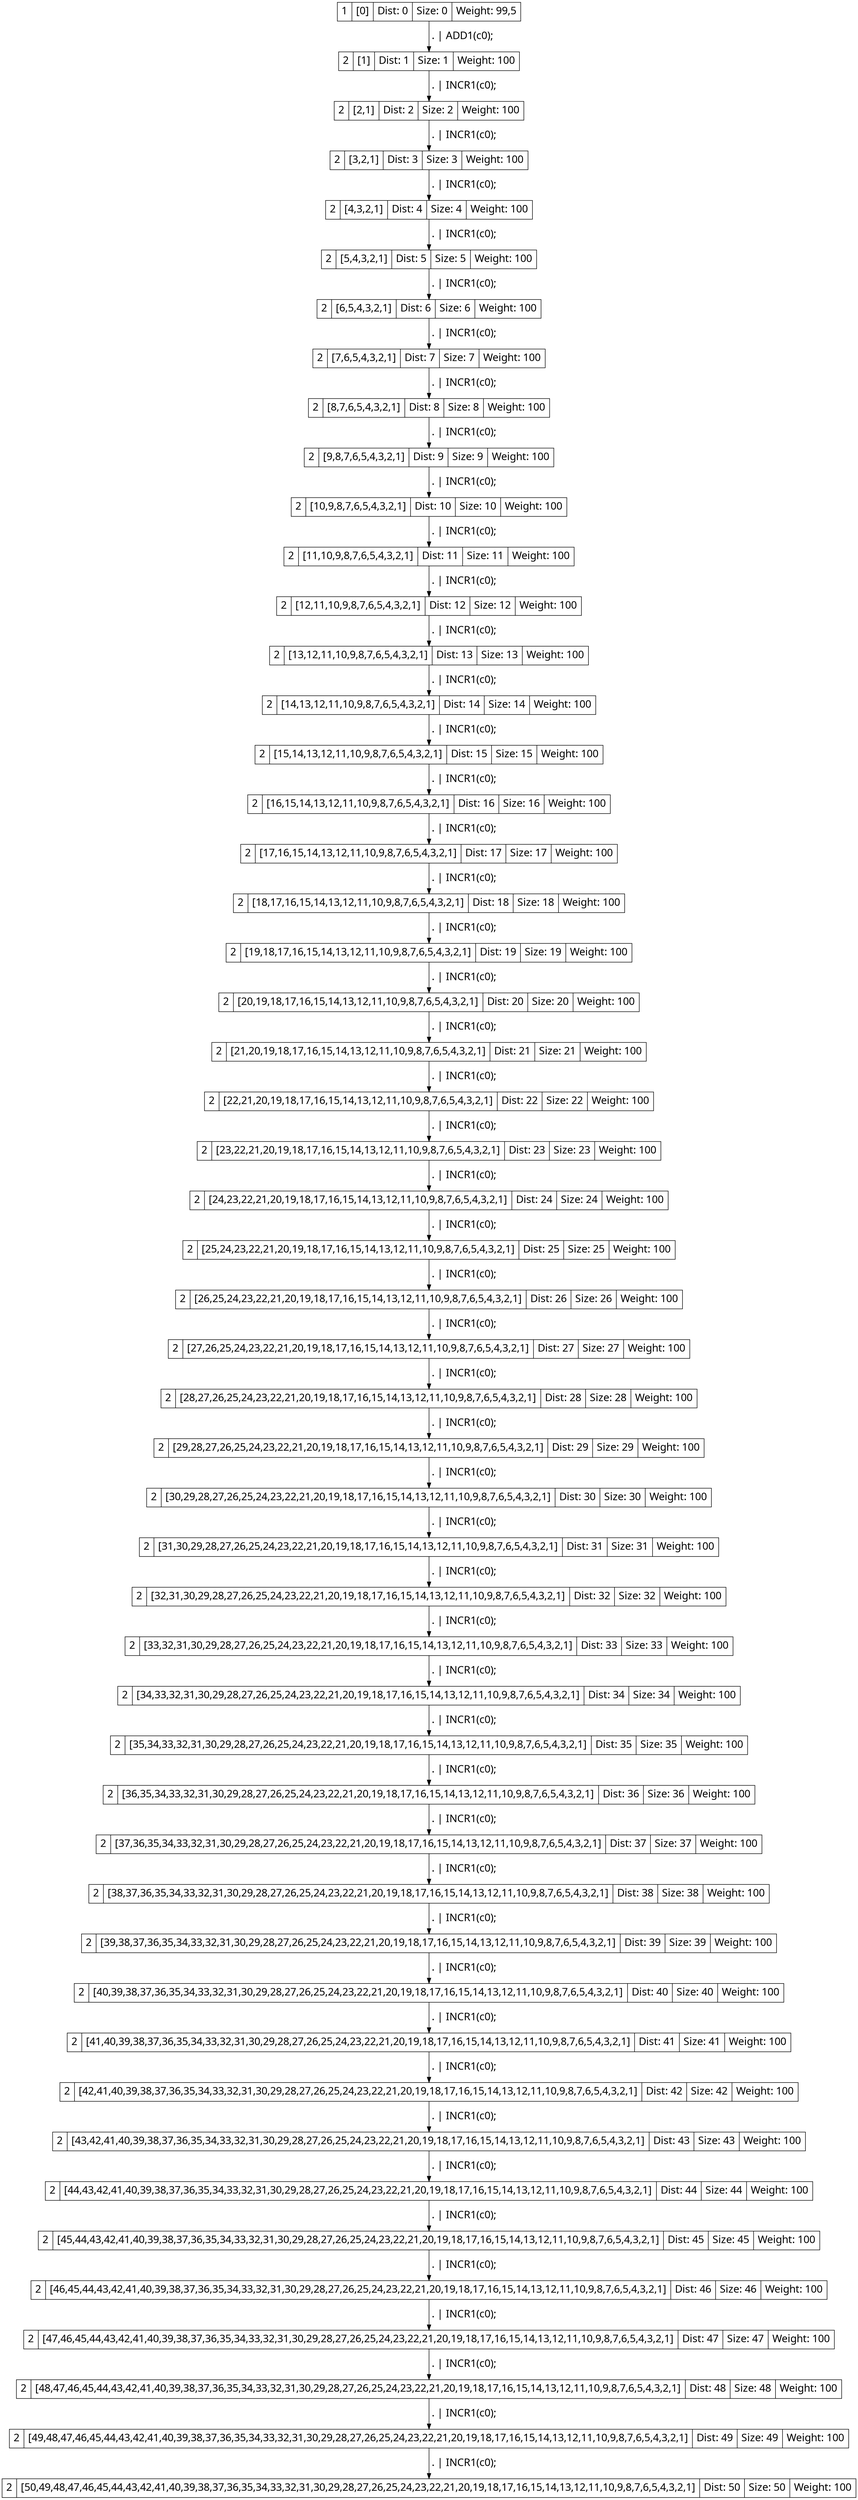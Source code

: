 digraph g{
node[shape=record fontname=Calibri fontsize = 20]
edge[fontname = Calibri fontsize = 20]
0->1[label=" . | ADD1(c0); "]
0[label="1 | [0] | Dist: 0 | Size: 0 | Weight: 99,5"]
1[label="2 | [1] | Dist: 1 | Size: 1 | Weight: 100"]
1->2[label=" . | INCR1(c0); "]
1[label="2 | [1] | Dist: 1 | Size: 1 | Weight: 100"]
2[label="2 | [2,1] | Dist: 2 | Size: 2 | Weight: 100"]
2->3[label=" . | INCR1(c0); "]
2[label="2 | [2,1] | Dist: 2 | Size: 2 | Weight: 100"]
3[label="2 | [3,2,1] | Dist: 3 | Size: 3 | Weight: 100"]
3->4[label=" . | INCR1(c0); "]
3[label="2 | [3,2,1] | Dist: 3 | Size: 3 | Weight: 100"]
4[label="2 | [4,3,2,1] | Dist: 4 | Size: 4 | Weight: 100"]
4->5[label=" . | INCR1(c0); "]
4[label="2 | [4,3,2,1] | Dist: 4 | Size: 4 | Weight: 100"]
5[label="2 | [5,4,3,2,1] | Dist: 5 | Size: 5 | Weight: 100"]
5->6[label=" . | INCR1(c0); "]
5[label="2 | [5,4,3,2,1] | Dist: 5 | Size: 5 | Weight: 100"]
6[label="2 | [6,5,4,3,2,1] | Dist: 6 | Size: 6 | Weight: 100"]
6->7[label=" . | INCR1(c0); "]
6[label="2 | [6,5,4,3,2,1] | Dist: 6 | Size: 6 | Weight: 100"]
7[label="2 | [7,6,5,4,3,2,1] | Dist: 7 | Size: 7 | Weight: 100"]
7->8[label=" . | INCR1(c0); "]
7[label="2 | [7,6,5,4,3,2,1] | Dist: 7 | Size: 7 | Weight: 100"]
8[label="2 | [8,7,6,5,4,3,2,1] | Dist: 8 | Size: 8 | Weight: 100"]
8->9[label=" . | INCR1(c0); "]
8[label="2 | [8,7,6,5,4,3,2,1] | Dist: 8 | Size: 8 | Weight: 100"]
9[label="2 | [9,8,7,6,5,4,3,2,1] | Dist: 9 | Size: 9 | Weight: 100"]
9->10[label=" . | INCR1(c0); "]
9[label="2 | [9,8,7,6,5,4,3,2,1] | Dist: 9 | Size: 9 | Weight: 100"]
10[label="2 | [10,9,8,7,6,5,4,3,2,1] | Dist: 10 | Size: 10 | Weight: 100"]
10->11[label=" . | INCR1(c0); "]
10[label="2 | [10,9,8,7,6,5,4,3,2,1] | Dist: 10 | Size: 10 | Weight: 100"]
11[label="2 | [11,10,9,8,7,6,5,4,3,2,1] | Dist: 11 | Size: 11 | Weight: 100"]
11->12[label=" . | INCR1(c0); "]
11[label="2 | [11,10,9,8,7,6,5,4,3,2,1] | Dist: 11 | Size: 11 | Weight: 100"]
12[label="2 | [12,11,10,9,8,7,6,5,4,3,2,1] | Dist: 12 | Size: 12 | Weight: 100"]
12->13[label=" . | INCR1(c0); "]
12[label="2 | [12,11,10,9,8,7,6,5,4,3,2,1] | Dist: 12 | Size: 12 | Weight: 100"]
13[label="2 | [13,12,11,10,9,8,7,6,5,4,3,2,1] | Dist: 13 | Size: 13 | Weight: 100"]
13->14[label=" . | INCR1(c0); "]
13[label="2 | [13,12,11,10,9,8,7,6,5,4,3,2,1] | Dist: 13 | Size: 13 | Weight: 100"]
14[label="2 | [14,13,12,11,10,9,8,7,6,5,4,3,2,1] | Dist: 14 | Size: 14 | Weight: 100"]
14->15[label=" . | INCR1(c0); "]
14[label="2 | [14,13,12,11,10,9,8,7,6,5,4,3,2,1] | Dist: 14 | Size: 14 | Weight: 100"]
15[label="2 | [15,14,13,12,11,10,9,8,7,6,5,4,3,2,1] | Dist: 15 | Size: 15 | Weight: 100"]
15->16[label=" . | INCR1(c0); "]
15[label="2 | [15,14,13,12,11,10,9,8,7,6,5,4,3,2,1] | Dist: 15 | Size: 15 | Weight: 100"]
16[label="2 | [16,15,14,13,12,11,10,9,8,7,6,5,4,3,2,1] | Dist: 16 | Size: 16 | Weight: 100"]
16->17[label=" . | INCR1(c0); "]
16[label="2 | [16,15,14,13,12,11,10,9,8,7,6,5,4,3,2,1] | Dist: 16 | Size: 16 | Weight: 100"]
17[label="2 | [17,16,15,14,13,12,11,10,9,8,7,6,5,4,3,2,1] | Dist: 17 | Size: 17 | Weight: 100"]
17->18[label=" . | INCR1(c0); "]
17[label="2 | [17,16,15,14,13,12,11,10,9,8,7,6,5,4,3,2,1] | Dist: 17 | Size: 17 | Weight: 100"]
18[label="2 | [18,17,16,15,14,13,12,11,10,9,8,7,6,5,4,3,2,1] | Dist: 18 | Size: 18 | Weight: 100"]
18->19[label=" . | INCR1(c0); "]
18[label="2 | [18,17,16,15,14,13,12,11,10,9,8,7,6,5,4,3,2,1] | Dist: 18 | Size: 18 | Weight: 100"]
19[label="2 | [19,18,17,16,15,14,13,12,11,10,9,8,7,6,5,4,3,2,1] | Dist: 19 | Size: 19 | Weight: 100"]
19->20[label=" . | INCR1(c0); "]
19[label="2 | [19,18,17,16,15,14,13,12,11,10,9,8,7,6,5,4,3,2,1] | Dist: 19 | Size: 19 | Weight: 100"]
20[label="2 | [20,19,18,17,16,15,14,13,12,11,10,9,8,7,6,5,4,3,2,1] | Dist: 20 | Size: 20 | Weight: 100"]
20->21[label=" . | INCR1(c0); "]
20[label="2 | [20,19,18,17,16,15,14,13,12,11,10,9,8,7,6,5,4,3,2,1] | Dist: 20 | Size: 20 | Weight: 100"]
21[label="2 | [21,20,19,18,17,16,15,14,13,12,11,10,9,8,7,6,5,4,3,2,1] | Dist: 21 | Size: 21 | Weight: 100"]
21->22[label=" . | INCR1(c0); "]
21[label="2 | [21,20,19,18,17,16,15,14,13,12,11,10,9,8,7,6,5,4,3,2,1] | Dist: 21 | Size: 21 | Weight: 100"]
22[label="2 | [22,21,20,19,18,17,16,15,14,13,12,11,10,9,8,7,6,5,4,3,2,1] | Dist: 22 | Size: 22 | Weight: 100"]
22->23[label=" . | INCR1(c0); "]
22[label="2 | [22,21,20,19,18,17,16,15,14,13,12,11,10,9,8,7,6,5,4,3,2,1] | Dist: 22 | Size: 22 | Weight: 100"]
23[label="2 | [23,22,21,20,19,18,17,16,15,14,13,12,11,10,9,8,7,6,5,4,3,2,1] | Dist: 23 | Size: 23 | Weight: 100"]
23->24[label=" . | INCR1(c0); "]
23[label="2 | [23,22,21,20,19,18,17,16,15,14,13,12,11,10,9,8,7,6,5,4,3,2,1] | Dist: 23 | Size: 23 | Weight: 100"]
24[label="2 | [24,23,22,21,20,19,18,17,16,15,14,13,12,11,10,9,8,7,6,5,4,3,2,1] | Dist: 24 | Size: 24 | Weight: 100"]
24->25[label=" . | INCR1(c0); "]
24[label="2 | [24,23,22,21,20,19,18,17,16,15,14,13,12,11,10,9,8,7,6,5,4,3,2,1] | Dist: 24 | Size: 24 | Weight: 100"]
25[label="2 | [25,24,23,22,21,20,19,18,17,16,15,14,13,12,11,10,9,8,7,6,5,4,3,2,1] | Dist: 25 | Size: 25 | Weight: 100"]
25->26[label=" . | INCR1(c0); "]
25[label="2 | [25,24,23,22,21,20,19,18,17,16,15,14,13,12,11,10,9,8,7,6,5,4,3,2,1] | Dist: 25 | Size: 25 | Weight: 100"]
26[label="2 | [26,25,24,23,22,21,20,19,18,17,16,15,14,13,12,11,10,9,8,7,6,5,4,3,2,1] | Dist: 26 | Size: 26 | Weight: 100"]
26->27[label=" . | INCR1(c0); "]
26[label="2 | [26,25,24,23,22,21,20,19,18,17,16,15,14,13,12,11,10,9,8,7,6,5,4,3,2,1] | Dist: 26 | Size: 26 | Weight: 100"]
27[label="2 | [27,26,25,24,23,22,21,20,19,18,17,16,15,14,13,12,11,10,9,8,7,6,5,4,3,2,1] | Dist: 27 | Size: 27 | Weight: 100"]
27->28[label=" . | INCR1(c0); "]
27[label="2 | [27,26,25,24,23,22,21,20,19,18,17,16,15,14,13,12,11,10,9,8,7,6,5,4,3,2,1] | Dist: 27 | Size: 27 | Weight: 100"]
28[label="2 | [28,27,26,25,24,23,22,21,20,19,18,17,16,15,14,13,12,11,10,9,8,7,6,5,4,3,2,1] | Dist: 28 | Size: 28 | Weight: 100"]
28->29[label=" . | INCR1(c0); "]
28[label="2 | [28,27,26,25,24,23,22,21,20,19,18,17,16,15,14,13,12,11,10,9,8,7,6,5,4,3,2,1] | Dist: 28 | Size: 28 | Weight: 100"]
29[label="2 | [29,28,27,26,25,24,23,22,21,20,19,18,17,16,15,14,13,12,11,10,9,8,7,6,5,4,3,2,1] | Dist: 29 | Size: 29 | Weight: 100"]
29->30[label=" . | INCR1(c0); "]
29[label="2 | [29,28,27,26,25,24,23,22,21,20,19,18,17,16,15,14,13,12,11,10,9,8,7,6,5,4,3,2,1] | Dist: 29 | Size: 29 | Weight: 100"]
30[label="2 | [30,29,28,27,26,25,24,23,22,21,20,19,18,17,16,15,14,13,12,11,10,9,8,7,6,5,4,3,2,1] | Dist: 30 | Size: 30 | Weight: 100"]
30->31[label=" . | INCR1(c0); "]
30[label="2 | [30,29,28,27,26,25,24,23,22,21,20,19,18,17,16,15,14,13,12,11,10,9,8,7,6,5,4,3,2,1] | Dist: 30 | Size: 30 | Weight: 100"]
31[label="2 | [31,30,29,28,27,26,25,24,23,22,21,20,19,18,17,16,15,14,13,12,11,10,9,8,7,6,5,4,3,2,1] | Dist: 31 | Size: 31 | Weight: 100"]
31->32[label=" . | INCR1(c0); "]
31[label="2 | [31,30,29,28,27,26,25,24,23,22,21,20,19,18,17,16,15,14,13,12,11,10,9,8,7,6,5,4,3,2,1] | Dist: 31 | Size: 31 | Weight: 100"]
32[label="2 | [32,31,30,29,28,27,26,25,24,23,22,21,20,19,18,17,16,15,14,13,12,11,10,9,8,7,6,5,4,3,2,1] | Dist: 32 | Size: 32 | Weight: 100"]
32->33[label=" . | INCR1(c0); "]
32[label="2 | [32,31,30,29,28,27,26,25,24,23,22,21,20,19,18,17,16,15,14,13,12,11,10,9,8,7,6,5,4,3,2,1] | Dist: 32 | Size: 32 | Weight: 100"]
33[label="2 | [33,32,31,30,29,28,27,26,25,24,23,22,21,20,19,18,17,16,15,14,13,12,11,10,9,8,7,6,5,4,3,2,1] | Dist: 33 | Size: 33 | Weight: 100"]
33->34[label=" . | INCR1(c0); "]
33[label="2 | [33,32,31,30,29,28,27,26,25,24,23,22,21,20,19,18,17,16,15,14,13,12,11,10,9,8,7,6,5,4,3,2,1] | Dist: 33 | Size: 33 | Weight: 100"]
34[label="2 | [34,33,32,31,30,29,28,27,26,25,24,23,22,21,20,19,18,17,16,15,14,13,12,11,10,9,8,7,6,5,4,3,2,1] | Dist: 34 | Size: 34 | Weight: 100"]
34->35[label=" . | INCR1(c0); "]
34[label="2 | [34,33,32,31,30,29,28,27,26,25,24,23,22,21,20,19,18,17,16,15,14,13,12,11,10,9,8,7,6,5,4,3,2,1] | Dist: 34 | Size: 34 | Weight: 100"]
35[label="2 | [35,34,33,32,31,30,29,28,27,26,25,24,23,22,21,20,19,18,17,16,15,14,13,12,11,10,9,8,7,6,5,4,3,2,1] | Dist: 35 | Size: 35 | Weight: 100"]
35->36[label=" . | INCR1(c0); "]
35[label="2 | [35,34,33,32,31,30,29,28,27,26,25,24,23,22,21,20,19,18,17,16,15,14,13,12,11,10,9,8,7,6,5,4,3,2,1] | Dist: 35 | Size: 35 | Weight: 100"]
36[label="2 | [36,35,34,33,32,31,30,29,28,27,26,25,24,23,22,21,20,19,18,17,16,15,14,13,12,11,10,9,8,7,6,5,4,3,2,1] | Dist: 36 | Size: 36 | Weight: 100"]
36->37[label=" . | INCR1(c0); "]
36[label="2 | [36,35,34,33,32,31,30,29,28,27,26,25,24,23,22,21,20,19,18,17,16,15,14,13,12,11,10,9,8,7,6,5,4,3,2,1] | Dist: 36 | Size: 36 | Weight: 100"]
37[label="2 | [37,36,35,34,33,32,31,30,29,28,27,26,25,24,23,22,21,20,19,18,17,16,15,14,13,12,11,10,9,8,7,6,5,4,3,2,1] | Dist: 37 | Size: 37 | Weight: 100"]
37->38[label=" . | INCR1(c0); "]
37[label="2 | [37,36,35,34,33,32,31,30,29,28,27,26,25,24,23,22,21,20,19,18,17,16,15,14,13,12,11,10,9,8,7,6,5,4,3,2,1] | Dist: 37 | Size: 37 | Weight: 100"]
38[label="2 | [38,37,36,35,34,33,32,31,30,29,28,27,26,25,24,23,22,21,20,19,18,17,16,15,14,13,12,11,10,9,8,7,6,5,4,3,2,1] | Dist: 38 | Size: 38 | Weight: 100"]
38->39[label=" . | INCR1(c0); "]
38[label="2 | [38,37,36,35,34,33,32,31,30,29,28,27,26,25,24,23,22,21,20,19,18,17,16,15,14,13,12,11,10,9,8,7,6,5,4,3,2,1] | Dist: 38 | Size: 38 | Weight: 100"]
39[label="2 | [39,38,37,36,35,34,33,32,31,30,29,28,27,26,25,24,23,22,21,20,19,18,17,16,15,14,13,12,11,10,9,8,7,6,5,4,3,2,1] | Dist: 39 | Size: 39 | Weight: 100"]
39->40[label=" . | INCR1(c0); "]
39[label="2 | [39,38,37,36,35,34,33,32,31,30,29,28,27,26,25,24,23,22,21,20,19,18,17,16,15,14,13,12,11,10,9,8,7,6,5,4,3,2,1] | Dist: 39 | Size: 39 | Weight: 100"]
40[label="2 | [40,39,38,37,36,35,34,33,32,31,30,29,28,27,26,25,24,23,22,21,20,19,18,17,16,15,14,13,12,11,10,9,8,7,6,5,4,3,2,1] | Dist: 40 | Size: 40 | Weight: 100"]
40->41[label=" . | INCR1(c0); "]
40[label="2 | [40,39,38,37,36,35,34,33,32,31,30,29,28,27,26,25,24,23,22,21,20,19,18,17,16,15,14,13,12,11,10,9,8,7,6,5,4,3,2,1] | Dist: 40 | Size: 40 | Weight: 100"]
41[label="2 | [41,40,39,38,37,36,35,34,33,32,31,30,29,28,27,26,25,24,23,22,21,20,19,18,17,16,15,14,13,12,11,10,9,8,7,6,5,4,3,2,1] | Dist: 41 | Size: 41 | Weight: 100"]
41->42[label=" . | INCR1(c0); "]
41[label="2 | [41,40,39,38,37,36,35,34,33,32,31,30,29,28,27,26,25,24,23,22,21,20,19,18,17,16,15,14,13,12,11,10,9,8,7,6,5,4,3,2,1] | Dist: 41 | Size: 41 | Weight: 100"]
42[label="2 | [42,41,40,39,38,37,36,35,34,33,32,31,30,29,28,27,26,25,24,23,22,21,20,19,18,17,16,15,14,13,12,11,10,9,8,7,6,5,4,3,2,1] | Dist: 42 | Size: 42 | Weight: 100"]
42->43[label=" . | INCR1(c0); "]
42[label="2 | [42,41,40,39,38,37,36,35,34,33,32,31,30,29,28,27,26,25,24,23,22,21,20,19,18,17,16,15,14,13,12,11,10,9,8,7,6,5,4,3,2,1] | Dist: 42 | Size: 42 | Weight: 100"]
43[label="2 | [43,42,41,40,39,38,37,36,35,34,33,32,31,30,29,28,27,26,25,24,23,22,21,20,19,18,17,16,15,14,13,12,11,10,9,8,7,6,5,4,3,2,1] | Dist: 43 | Size: 43 | Weight: 100"]
43->44[label=" . | INCR1(c0); "]
43[label="2 | [43,42,41,40,39,38,37,36,35,34,33,32,31,30,29,28,27,26,25,24,23,22,21,20,19,18,17,16,15,14,13,12,11,10,9,8,7,6,5,4,3,2,1] | Dist: 43 | Size: 43 | Weight: 100"]
44[label="2 | [44,43,42,41,40,39,38,37,36,35,34,33,32,31,30,29,28,27,26,25,24,23,22,21,20,19,18,17,16,15,14,13,12,11,10,9,8,7,6,5,4,3,2,1] | Dist: 44 | Size: 44 | Weight: 100"]
44->45[label=" . | INCR1(c0); "]
44[label="2 | [44,43,42,41,40,39,38,37,36,35,34,33,32,31,30,29,28,27,26,25,24,23,22,21,20,19,18,17,16,15,14,13,12,11,10,9,8,7,6,5,4,3,2,1] | Dist: 44 | Size: 44 | Weight: 100"]
45[label="2 | [45,44,43,42,41,40,39,38,37,36,35,34,33,32,31,30,29,28,27,26,25,24,23,22,21,20,19,18,17,16,15,14,13,12,11,10,9,8,7,6,5,4,3,2,1] | Dist: 45 | Size: 45 | Weight: 100"]
45->46[label=" . | INCR1(c0); "]
45[label="2 | [45,44,43,42,41,40,39,38,37,36,35,34,33,32,31,30,29,28,27,26,25,24,23,22,21,20,19,18,17,16,15,14,13,12,11,10,9,8,7,6,5,4,3,2,1] | Dist: 45 | Size: 45 | Weight: 100"]
46[label="2 | [46,45,44,43,42,41,40,39,38,37,36,35,34,33,32,31,30,29,28,27,26,25,24,23,22,21,20,19,18,17,16,15,14,13,12,11,10,9,8,7,6,5,4,3,2,1] | Dist: 46 | Size: 46 | Weight: 100"]
46->47[label=" . | INCR1(c0); "]
46[label="2 | [46,45,44,43,42,41,40,39,38,37,36,35,34,33,32,31,30,29,28,27,26,25,24,23,22,21,20,19,18,17,16,15,14,13,12,11,10,9,8,7,6,5,4,3,2,1] | Dist: 46 | Size: 46 | Weight: 100"]
47[label="2 | [47,46,45,44,43,42,41,40,39,38,37,36,35,34,33,32,31,30,29,28,27,26,25,24,23,22,21,20,19,18,17,16,15,14,13,12,11,10,9,8,7,6,5,4,3,2,1] | Dist: 47 | Size: 47 | Weight: 100"]
47->48[label=" . | INCR1(c0); "]
47[label="2 | [47,46,45,44,43,42,41,40,39,38,37,36,35,34,33,32,31,30,29,28,27,26,25,24,23,22,21,20,19,18,17,16,15,14,13,12,11,10,9,8,7,6,5,4,3,2,1] | Dist: 47 | Size: 47 | Weight: 100"]
48[label="2 | [48,47,46,45,44,43,42,41,40,39,38,37,36,35,34,33,32,31,30,29,28,27,26,25,24,23,22,21,20,19,18,17,16,15,14,13,12,11,10,9,8,7,6,5,4,3,2,1] | Dist: 48 | Size: 48 | Weight: 100"]
48->49[label=" . | INCR1(c0); "]
48[label="2 | [48,47,46,45,44,43,42,41,40,39,38,37,36,35,34,33,32,31,30,29,28,27,26,25,24,23,22,21,20,19,18,17,16,15,14,13,12,11,10,9,8,7,6,5,4,3,2,1] | Dist: 48 | Size: 48 | Weight: 100"]
49[label="2 | [49,48,47,46,45,44,43,42,41,40,39,38,37,36,35,34,33,32,31,30,29,28,27,26,25,24,23,22,21,20,19,18,17,16,15,14,13,12,11,10,9,8,7,6,5,4,3,2,1] | Dist: 49 | Size: 49 | Weight: 100"]
49->50[label=" . | INCR1(c0); "]
49[label="2 | [49,48,47,46,45,44,43,42,41,40,39,38,37,36,35,34,33,32,31,30,29,28,27,26,25,24,23,22,21,20,19,18,17,16,15,14,13,12,11,10,9,8,7,6,5,4,3,2,1] | Dist: 49 | Size: 49 | Weight: 100"]
50[label="2 | [50,49,48,47,46,45,44,43,42,41,40,39,38,37,36,35,34,33,32,31,30,29,28,27,26,25,24,23,22,21,20,19,18,17,16,15,14,13,12,11,10,9,8,7,6,5,4,3,2,1] | Dist: 50 | Size: 50 | Weight: 100"]}
